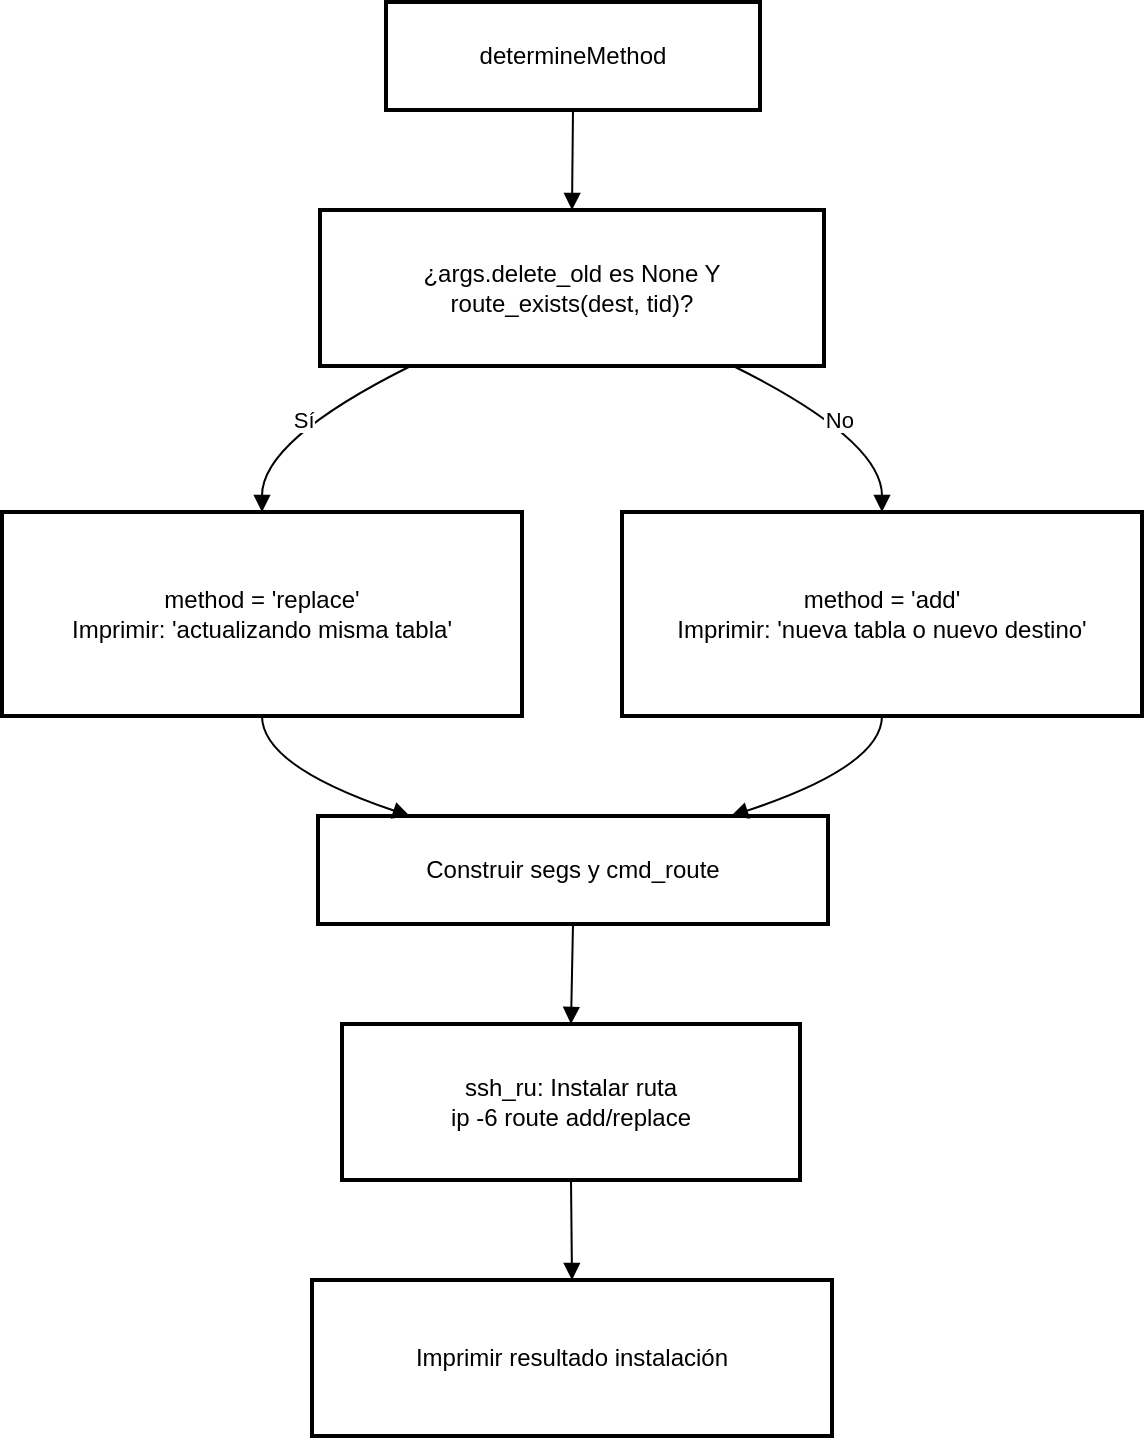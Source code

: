 <mxfile version="27.0.9">
  <diagram name="Página-1" id="PBDb_C12WS6DSh3pNtUG">
    <mxGraphModel grid="1" page="1" gridSize="10" guides="1" tooltips="1" connect="1" arrows="1" fold="1" pageScale="1" pageWidth="827" pageHeight="1169" math="0" shadow="0">
      <root>
        <mxCell id="0" />
        <mxCell id="1" parent="0" />
        <mxCell id="nyLeJSHeUVy3eWA1c3vF-1" value="determineMethod" style="whiteSpace=wrap;strokeWidth=2;" vertex="1" parent="1">
          <mxGeometry x="272" y="40" width="187" height="54" as="geometry" />
        </mxCell>
        <mxCell id="nyLeJSHeUVy3eWA1c3vF-2" value="¿args.delete_old es None Y &#xa;    route_exists(dest, tid)?" style="whiteSpace=wrap;strokeWidth=2;" vertex="1" parent="1">
          <mxGeometry x="239" y="144" width="252" height="78" as="geometry" />
        </mxCell>
        <mxCell id="nyLeJSHeUVy3eWA1c3vF-3" value="method = &#39;replace&#39;&#xa;    Imprimir: &#39;actualizando misma tabla&#39;" style="whiteSpace=wrap;strokeWidth=2;" vertex="1" parent="1">
          <mxGeometry x="80" y="295" width="260" height="102" as="geometry" />
        </mxCell>
        <mxCell id="nyLeJSHeUVy3eWA1c3vF-4" value="method = &#39;add&#39;&#xa;    Imprimir: &#39;nueva tabla o nuevo destino&#39;" style="whiteSpace=wrap;strokeWidth=2;" vertex="1" parent="1">
          <mxGeometry x="390" y="295" width="260" height="102" as="geometry" />
        </mxCell>
        <mxCell id="nyLeJSHeUVy3eWA1c3vF-5" value="Construir segs y cmd_route" style="whiteSpace=wrap;strokeWidth=2;" vertex="1" parent="1">
          <mxGeometry x="238" y="447" width="255" height="54" as="geometry" />
        </mxCell>
        <mxCell id="nyLeJSHeUVy3eWA1c3vF-6" value="ssh_ru: Instalar ruta&#xa;    ip -6 route add/replace" style="whiteSpace=wrap;strokeWidth=2;" vertex="1" parent="1">
          <mxGeometry x="250" y="551" width="229" height="78" as="geometry" />
        </mxCell>
        <mxCell id="nyLeJSHeUVy3eWA1c3vF-7" value="Imprimir resultado instalación" style="whiteSpace=wrap;strokeWidth=2;" vertex="1" parent="1">
          <mxGeometry x="235" y="679" width="260" height="78" as="geometry" />
        </mxCell>
        <mxCell id="nyLeJSHeUVy3eWA1c3vF-8" value="" style="curved=1;startArrow=none;endArrow=block;exitX=0.5;exitY=1;entryX=0.5;entryY=0;rounded=0;" edge="1" parent="1" source="nyLeJSHeUVy3eWA1c3vF-1" target="nyLeJSHeUVy3eWA1c3vF-2">
          <mxGeometry relative="1" as="geometry">
            <Array as="points" />
          </mxGeometry>
        </mxCell>
        <mxCell id="nyLeJSHeUVy3eWA1c3vF-9" value="Sí" style="curved=1;startArrow=none;endArrow=block;exitX=0.18;exitY=1;entryX=0.5;entryY=0;rounded=0;" edge="1" parent="1" source="nyLeJSHeUVy3eWA1c3vF-2" target="nyLeJSHeUVy3eWA1c3vF-3">
          <mxGeometry relative="1" as="geometry">
            <Array as="points">
              <mxPoint x="210" y="259" />
            </Array>
          </mxGeometry>
        </mxCell>
        <mxCell id="nyLeJSHeUVy3eWA1c3vF-10" value="No" style="curved=1;startArrow=none;endArrow=block;exitX=0.82;exitY=1;entryX=0.5;entryY=0;rounded=0;" edge="1" parent="1" source="nyLeJSHeUVy3eWA1c3vF-2" target="nyLeJSHeUVy3eWA1c3vF-4">
          <mxGeometry relative="1" as="geometry">
            <Array as="points">
              <mxPoint x="520" y="259" />
            </Array>
          </mxGeometry>
        </mxCell>
        <mxCell id="nyLeJSHeUVy3eWA1c3vF-11" value="" style="curved=1;startArrow=none;endArrow=block;exitX=0.5;exitY=1;entryX=0.18;entryY=0;rounded=0;" edge="1" parent="1" source="nyLeJSHeUVy3eWA1c3vF-3" target="nyLeJSHeUVy3eWA1c3vF-5">
          <mxGeometry relative="1" as="geometry">
            <Array as="points">
              <mxPoint x="210" y="422" />
            </Array>
          </mxGeometry>
        </mxCell>
        <mxCell id="nyLeJSHeUVy3eWA1c3vF-12" value="" style="curved=1;startArrow=none;endArrow=block;exitX=0.5;exitY=1;entryX=0.81;entryY=0;rounded=0;" edge="1" parent="1" source="nyLeJSHeUVy3eWA1c3vF-4" target="nyLeJSHeUVy3eWA1c3vF-5">
          <mxGeometry relative="1" as="geometry">
            <Array as="points">
              <mxPoint x="520" y="422" />
            </Array>
          </mxGeometry>
        </mxCell>
        <mxCell id="nyLeJSHeUVy3eWA1c3vF-13" value="" style="curved=1;startArrow=none;endArrow=block;exitX=0.5;exitY=1;entryX=0.5;entryY=0;rounded=0;" edge="1" parent="1" source="nyLeJSHeUVy3eWA1c3vF-5" target="nyLeJSHeUVy3eWA1c3vF-6">
          <mxGeometry relative="1" as="geometry">
            <Array as="points" />
          </mxGeometry>
        </mxCell>
        <mxCell id="nyLeJSHeUVy3eWA1c3vF-14" value="" style="curved=1;startArrow=none;endArrow=block;exitX=0.5;exitY=1;entryX=0.5;entryY=0;rounded=0;" edge="1" parent="1" source="nyLeJSHeUVy3eWA1c3vF-6" target="nyLeJSHeUVy3eWA1c3vF-7">
          <mxGeometry relative="1" as="geometry">
            <Array as="points" />
          </mxGeometry>
        </mxCell>
      </root>
    </mxGraphModel>
  </diagram>
</mxfile>
